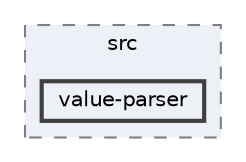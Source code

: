 digraph "pkiclassroomrescheduler/src/main/frontend/node_modules/tailwindcss/src/value-parser"
{
 // LATEX_PDF_SIZE
  bgcolor="transparent";
  edge [fontname=Helvetica,fontsize=10,labelfontname=Helvetica,labelfontsize=10];
  node [fontname=Helvetica,fontsize=10,shape=box,height=0.2,width=0.4];
  compound=true
  subgraph clusterdir_97bda79244702b4cfcdafa96c2008296 {
    graph [ bgcolor="#edf0f7", pencolor="grey50", label="src", fontname=Helvetica,fontsize=10 style="filled,dashed", URL="dir_97bda79244702b4cfcdafa96c2008296.html",tooltip=""]
  dir_f0fbef9c8c7a6dd398396ee952a4cdae [label="value-parser", fillcolor="#edf0f7", color="grey25", style="filled,bold", URL="dir_f0fbef9c8c7a6dd398396ee952a4cdae.html",tooltip=""];
  }
}
